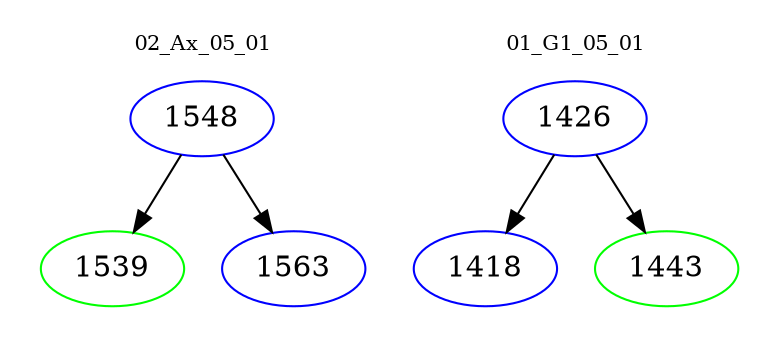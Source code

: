digraph{
subgraph cluster_0 {
color = white
label = "02_Ax_05_01";
fontsize=10;
T0_1548 [label="1548", color="blue"]
T0_1548 -> T0_1539 [color="black"]
T0_1539 [label="1539", color="green"]
T0_1548 -> T0_1563 [color="black"]
T0_1563 [label="1563", color="blue"]
}
subgraph cluster_1 {
color = white
label = "01_G1_05_01";
fontsize=10;
T1_1426 [label="1426", color="blue"]
T1_1426 -> T1_1418 [color="black"]
T1_1418 [label="1418", color="blue"]
T1_1426 -> T1_1443 [color="black"]
T1_1443 [label="1443", color="green"]
}
}
